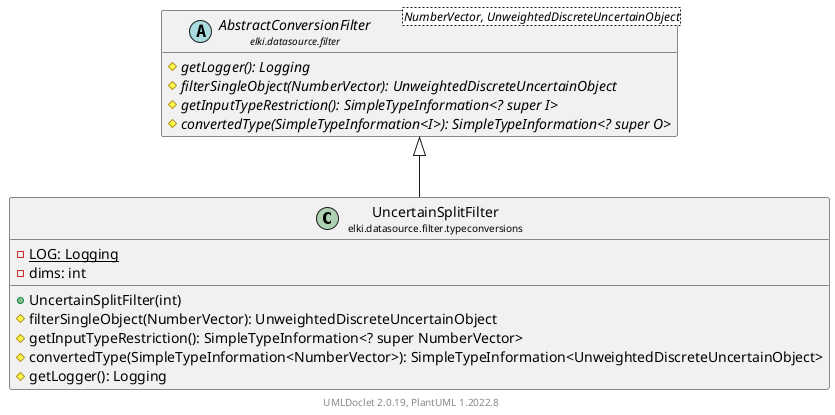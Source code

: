 @startuml
    remove .*\.(Instance|Par|Parameterizer|Factory)$
    set namespaceSeparator none
    hide empty fields
    hide empty methods

    class "<size:14>UncertainSplitFilter\n<size:10>elki.datasource.filter.typeconversions" as elki.datasource.filter.typeconversions.UncertainSplitFilter [[UncertainSplitFilter.html]] {
        {static} -LOG: Logging
        -dims: int
        +UncertainSplitFilter(int)
        #filterSingleObject(NumberVector): UnweightedDiscreteUncertainObject
        #getInputTypeRestriction(): SimpleTypeInformation<? super NumberVector>
        #convertedType(SimpleTypeInformation<NumberVector>): SimpleTypeInformation<UnweightedDiscreteUncertainObject>
        #getLogger(): Logging
    }

    abstract class "<size:14>AbstractConversionFilter\n<size:10>elki.datasource.filter" as elki.datasource.filter.AbstractConversionFilter<NumberVector, UnweightedDiscreteUncertainObject> [[../AbstractConversionFilter.html]] {
        {abstract} #getLogger(): Logging
        {abstract} #filterSingleObject(NumberVector): UnweightedDiscreteUncertainObject
        {abstract} #getInputTypeRestriction(): SimpleTypeInformation<? super I>
        {abstract} #convertedType(SimpleTypeInformation<​I>): SimpleTypeInformation<? super O>
    }
    class "<size:14>UncertainSplitFilter.Par\n<size:10>elki.datasource.filter.typeconversions" as elki.datasource.filter.typeconversions.UncertainSplitFilter.Par [[UncertainSplitFilter.Par.html]]

    elki.datasource.filter.AbstractConversionFilter <|-- elki.datasource.filter.typeconversions.UncertainSplitFilter
    elki.datasource.filter.typeconversions.UncertainSplitFilter +-- elki.datasource.filter.typeconversions.UncertainSplitFilter.Par

    center footer UMLDoclet 2.0.19, PlantUML 1.2022.8
@enduml
